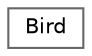 digraph "Graphical Class Hierarchy"
{
 // LATEX_PDF_SIZE
  bgcolor="transparent";
  edge [fontname=Helvetica,fontsize=10,labelfontname=Helvetica,labelfontsize=10];
  node [fontname=Helvetica,fontsize=10,shape=box,height=0.2,width=0.4];
  rankdir="LR";
  Node0 [id="Node000000",label="Bird",height=0.2,width=0.4,color="grey40", fillcolor="white", style="filled",URL="$class_bird.html",tooltip="Represents a bird object in the game."];
}
